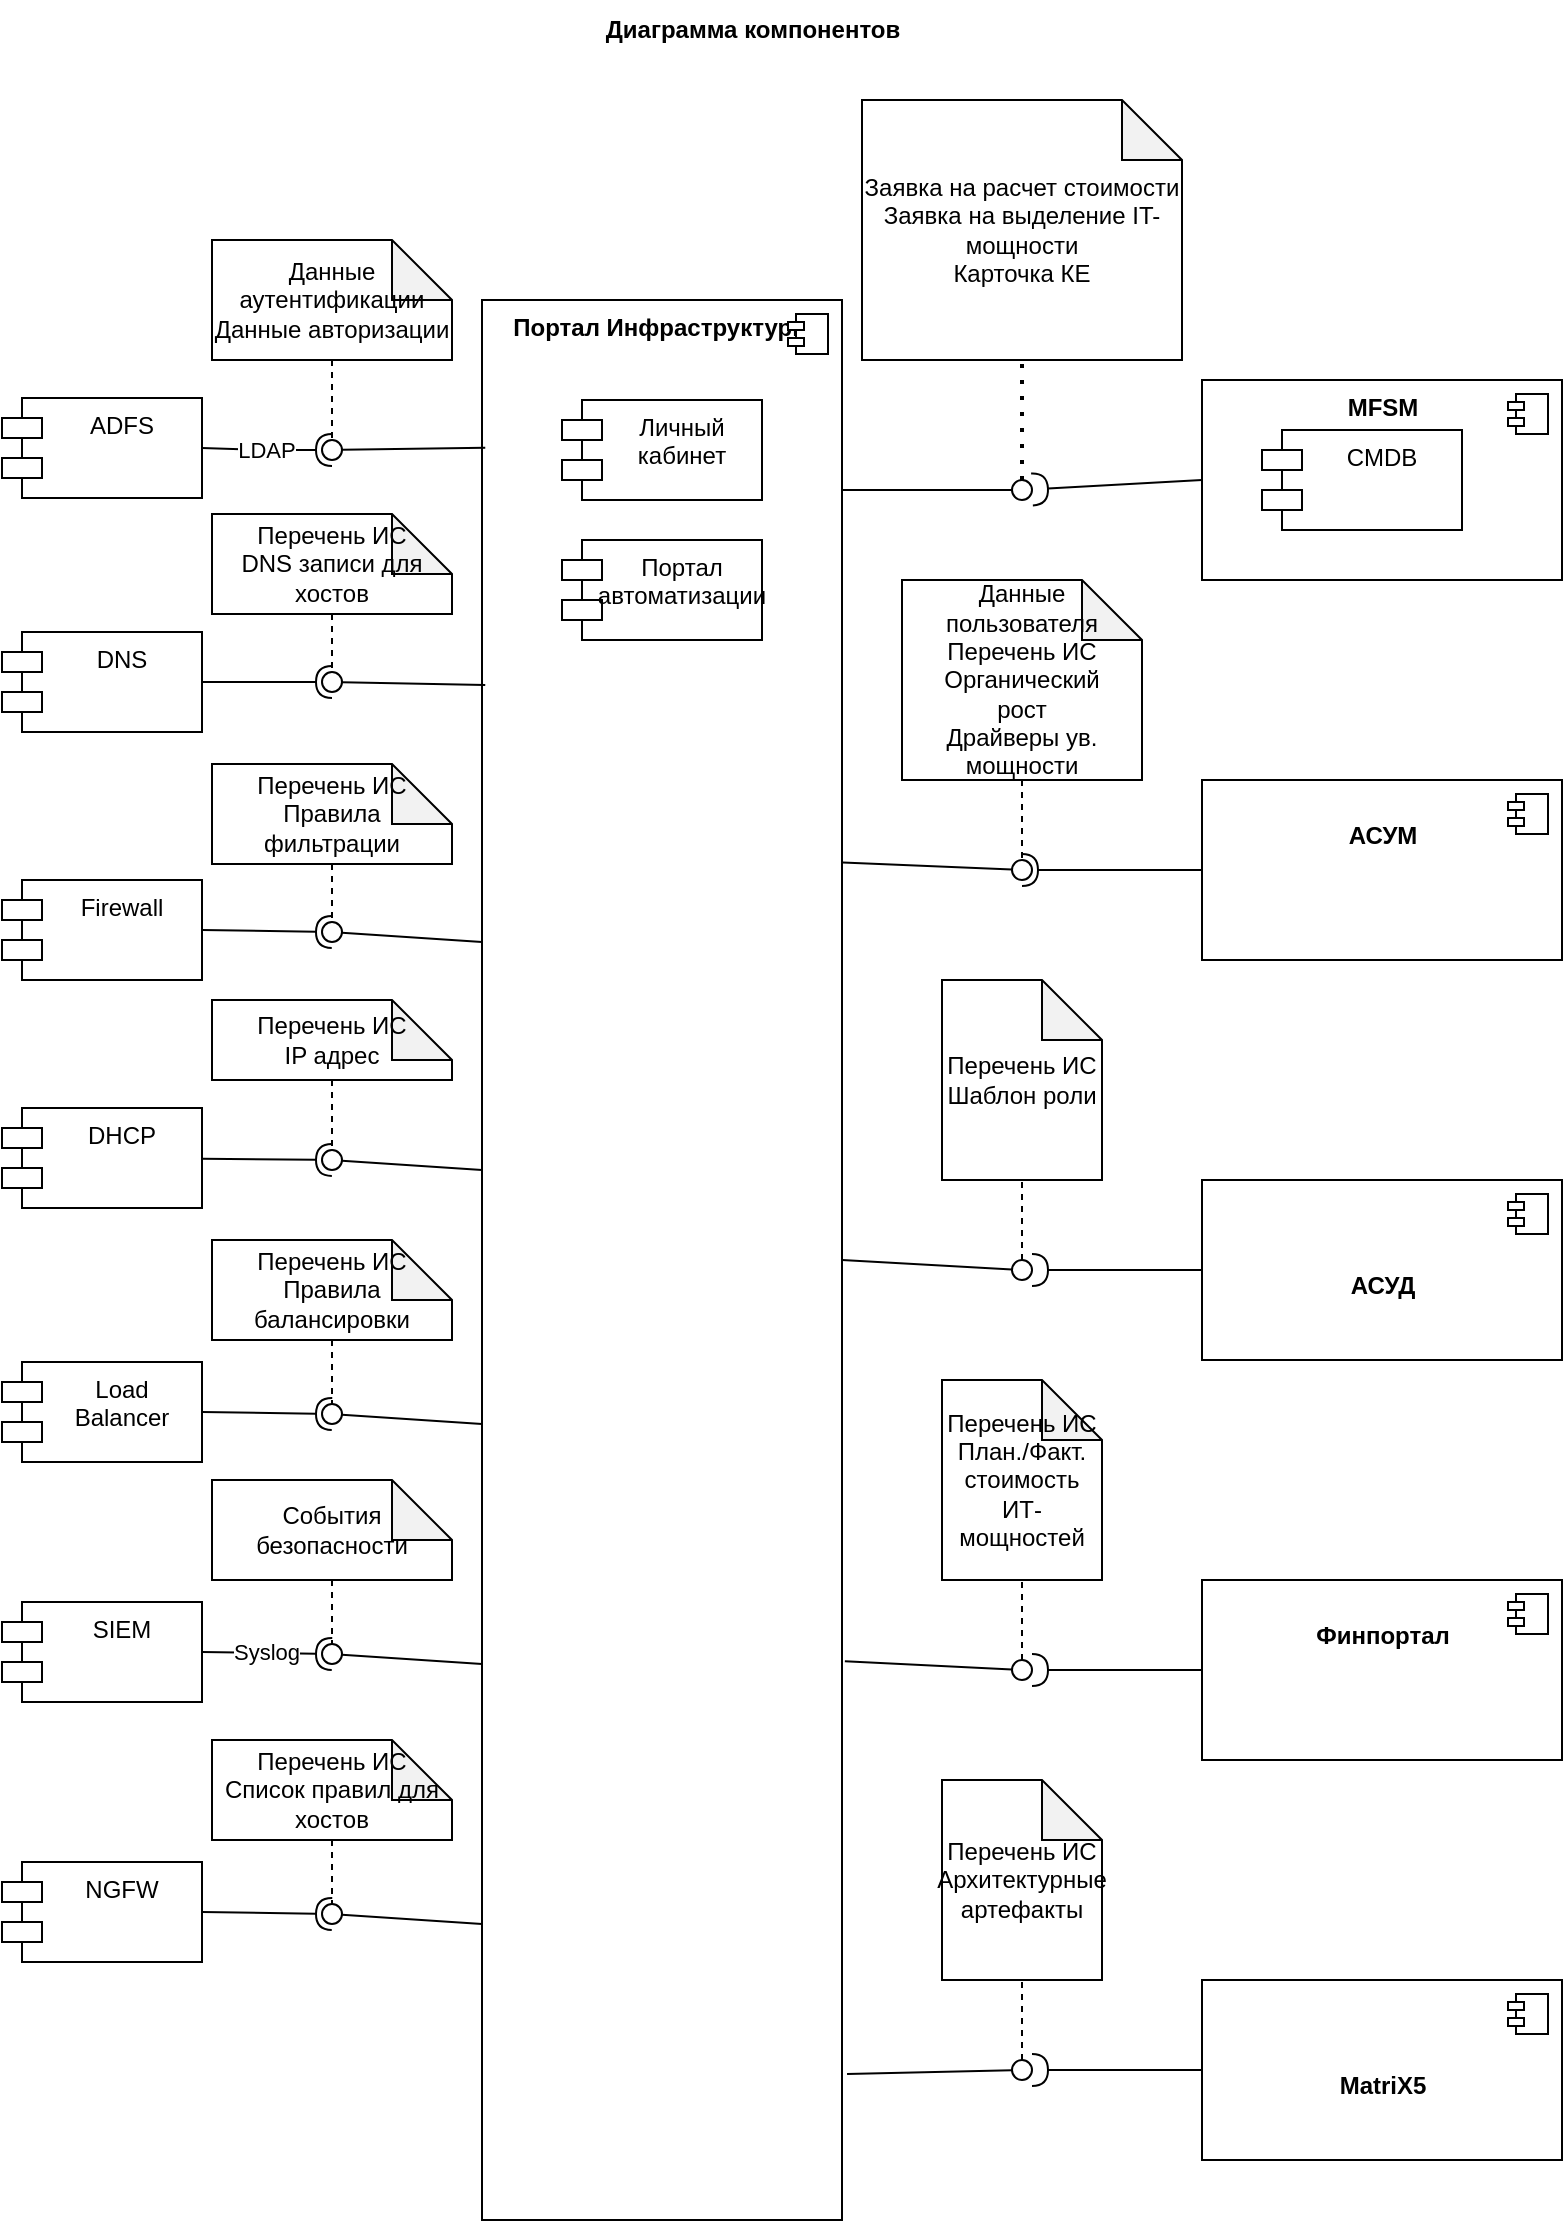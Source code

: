 <mxfile version="20.4.0" type="github">
  <diagram id="RBxNGfNoUyg8NmXb8gKQ" name="Страница 2">
    <mxGraphModel dx="1738" dy="969" grid="1" gridSize="10" guides="1" tooltips="1" connect="1" arrows="1" fold="1" page="1" pageScale="1" pageWidth="827" pageHeight="1169" math="0" shadow="0">
      <root>
        <object label="" id="0">
          <mxCell />
        </object>
        <mxCell id="1" parent="0" />
        <mxCell id="5wCDZV2-zJ8sQ3Wg2F0M-1" value="&lt;b&gt;Портал Инфраструктуры&lt;br&gt;&lt;/b&gt;" style="html=1;dropTarget=0;labelPosition=center;verticalLabelPosition=middle;align=center;verticalAlign=top;" parent="1" vertex="1">
          <mxGeometry x="260" y="150" width="180" height="960" as="geometry" />
        </mxCell>
        <mxCell id="5wCDZV2-zJ8sQ3Wg2F0M-2" value="" style="shape=module;jettyWidth=8;jettyHeight=4;" parent="5wCDZV2-zJ8sQ3Wg2F0M-1" vertex="1">
          <mxGeometry x="1" width="20" height="20" relative="1" as="geometry">
            <mxPoint x="-27" y="7" as="offset" />
          </mxGeometry>
        </mxCell>
        <mxCell id="5wCDZV2-zJ8sQ3Wg2F0M-4" value="&lt;b&gt;MFSM&lt;/b&gt;&lt;br&gt;" style="html=1;dropTarget=0;labelPosition=center;verticalLabelPosition=middle;align=center;verticalAlign=top;" parent="1" vertex="1">
          <mxGeometry x="620" y="190" width="180" height="100" as="geometry" />
        </mxCell>
        <mxCell id="5wCDZV2-zJ8sQ3Wg2F0M-5" value="" style="shape=module;jettyWidth=8;jettyHeight=4;" parent="5wCDZV2-zJ8sQ3Wg2F0M-4" vertex="1">
          <mxGeometry x="1" width="20" height="20" relative="1" as="geometry">
            <mxPoint x="-27" y="7" as="offset" />
          </mxGeometry>
        </mxCell>
        <mxCell id="5wCDZV2-zJ8sQ3Wg2F0M-8" value="CMDB" style="shape=module;align=left;spacingLeft=20;align=center;verticalAlign=top;" parent="1" vertex="1">
          <mxGeometry x="650" y="215" width="100" height="50" as="geometry" />
        </mxCell>
        <mxCell id="5wCDZV2-zJ8sQ3Wg2F0M-9" value="" style="rounded=0;orthogonalLoop=1;jettySize=auto;html=1;endArrow=none;endFill=0;sketch=0;sourcePerimeterSpacing=0;targetPerimeterSpacing=0;exitX=1.001;exitY=0.099;exitDx=0;exitDy=0;exitPerimeter=0;" parent="1" source="5wCDZV2-zJ8sQ3Wg2F0M-1" target="5wCDZV2-zJ8sQ3Wg2F0M-11" edge="1">
          <mxGeometry relative="1" as="geometry">
            <mxPoint x="530" y="265" as="sourcePoint" />
          </mxGeometry>
        </mxCell>
        <mxCell id="5wCDZV2-zJ8sQ3Wg2F0M-10" value="" style="rounded=0;orthogonalLoop=1;jettySize=auto;html=1;endArrow=halfCircle;endFill=0;endSize=6;strokeWidth=1;sketch=0;exitX=0;exitY=0.5;exitDx=0;exitDy=0;" parent="1" source="5wCDZV2-zJ8sQ3Wg2F0M-4" target="5wCDZV2-zJ8sQ3Wg2F0M-11" edge="1">
          <mxGeometry relative="1" as="geometry">
            <mxPoint x="570" y="265" as="sourcePoint" />
            <mxPoint x="560" y="205" as="targetPoint" />
          </mxGeometry>
        </mxCell>
        <mxCell id="5wCDZV2-zJ8sQ3Wg2F0M-11" value="" style="ellipse;whiteSpace=wrap;html=1;align=center;aspect=fixed;resizable=0;points=[];outlineConnect=0;sketch=0;" parent="1" vertex="1">
          <mxGeometry x="525" y="240" width="10" height="10" as="geometry" />
        </mxCell>
        <mxCell id="5wCDZV2-zJ8sQ3Wg2F0M-15" value="Личный &#xa;кабинет" style="shape=module;align=left;spacingLeft=20;align=center;verticalAlign=top;" parent="1" vertex="1">
          <mxGeometry x="300" y="200" width="100" height="50" as="geometry" />
        </mxCell>
        <mxCell id="5wCDZV2-zJ8sQ3Wg2F0M-16" value="Заявка на расчет стоимости&lt;br&gt;Заявка на выделение IT-мощности&lt;br&gt;Карточка КЕ" style="shape=note;whiteSpace=wrap;html=1;backgroundOutline=1;darkOpacity=0.05;" parent="1" vertex="1">
          <mxGeometry x="450" y="50" width="160" height="130" as="geometry" />
        </mxCell>
        <mxCell id="5wCDZV2-zJ8sQ3Wg2F0M-17" value="" style="endArrow=none;dashed=1;html=1;dashPattern=1 3;strokeWidth=2;rounded=0;entryX=0.5;entryY=1;entryDx=0;entryDy=0;entryPerimeter=0;" parent="1" source="5wCDZV2-zJ8sQ3Wg2F0M-11" target="5wCDZV2-zJ8sQ3Wg2F0M-16" edge="1">
          <mxGeometry width="50" height="50" relative="1" as="geometry">
            <mxPoint x="530" y="200" as="sourcePoint" />
            <mxPoint x="580" y="210" as="targetPoint" />
          </mxGeometry>
        </mxCell>
        <mxCell id="5wCDZV2-zJ8sQ3Wg2F0M-20" value="&lt;br&gt;&lt;b&gt;АСУМ&lt;/b&gt;" style="html=1;dropTarget=0;verticalAlign=top;" parent="1" vertex="1">
          <mxGeometry x="620" y="390" width="180" height="90" as="geometry" />
        </mxCell>
        <mxCell id="5wCDZV2-zJ8sQ3Wg2F0M-21" value="" style="shape=module;jettyWidth=8;jettyHeight=4;" parent="5wCDZV2-zJ8sQ3Wg2F0M-20" vertex="1">
          <mxGeometry x="1" width="20" height="20" relative="1" as="geometry">
            <mxPoint x="-27" y="7" as="offset" />
          </mxGeometry>
        </mxCell>
        <mxCell id="5wCDZV2-zJ8sQ3Wg2F0M-28" value="" style="rounded=0;orthogonalLoop=1;jettySize=auto;html=1;endArrow=none;endFill=0;sketch=0;sourcePerimeterSpacing=0;targetPerimeterSpacing=0;exitX=1.002;exitY=0.293;exitDx=0;exitDy=0;exitPerimeter=0;" parent="1" source="5wCDZV2-zJ8sQ3Wg2F0M-1" target="5wCDZV2-zJ8sQ3Wg2F0M-30" edge="1">
          <mxGeometry relative="1" as="geometry">
            <mxPoint x="460" y="310" as="sourcePoint" />
          </mxGeometry>
        </mxCell>
        <mxCell id="5wCDZV2-zJ8sQ3Wg2F0M-29" value="" style="rounded=0;orthogonalLoop=1;jettySize=auto;html=1;endArrow=halfCircle;endFill=0;entryX=0.5;entryY=0.5;endSize=6;strokeWidth=1;sketch=0;exitX=0;exitY=0.5;exitDx=0;exitDy=0;" parent="1" source="5wCDZV2-zJ8sQ3Wg2F0M-20" target="5wCDZV2-zJ8sQ3Wg2F0M-30" edge="1">
          <mxGeometry relative="1" as="geometry">
            <mxPoint x="590" y="315" as="sourcePoint" />
          </mxGeometry>
        </mxCell>
        <mxCell id="5wCDZV2-zJ8sQ3Wg2F0M-30" value="" style="ellipse;whiteSpace=wrap;html=1;align=center;aspect=fixed;resizable=0;points=[];outlineConnect=0;sketch=0;" parent="1" vertex="1">
          <mxGeometry x="525" y="430" width="10" height="10" as="geometry" />
        </mxCell>
        <mxCell id="5wCDZV2-zJ8sQ3Wg2F0M-31" value="Данные пользователя&lt;br&gt;Перечень ИС&lt;br&gt;Органический&lt;br&gt;рост&lt;br&gt;Драйверы ув.&lt;br&gt;мощности" style="shape=note;whiteSpace=wrap;html=1;backgroundOutline=1;darkOpacity=0.05;" parent="1" vertex="1">
          <mxGeometry x="470" y="290" width="120" height="100" as="geometry" />
        </mxCell>
        <mxCell id="5wCDZV2-zJ8sQ3Wg2F0M-32" value="" style="endArrow=none;dashed=1;html=1;rounded=0;exitX=0.5;exitY=1;exitDx=0;exitDy=0;exitPerimeter=0;" parent="1" source="5wCDZV2-zJ8sQ3Wg2F0M-31" target="5wCDZV2-zJ8sQ3Wg2F0M-30" edge="1">
          <mxGeometry width="50" height="50" relative="1" as="geometry">
            <mxPoint x="550" y="340" as="sourcePoint" />
            <mxPoint x="600" y="290" as="targetPoint" />
          </mxGeometry>
        </mxCell>
        <mxCell id="5wCDZV2-zJ8sQ3Wg2F0M-33" value="&lt;br&gt;&lt;b&gt;АСУД&lt;/b&gt;" style="html=1;dropTarget=0;" parent="1" vertex="1">
          <mxGeometry x="620" y="590" width="180" height="90" as="geometry" />
        </mxCell>
        <mxCell id="5wCDZV2-zJ8sQ3Wg2F0M-34" value="" style="shape=module;jettyWidth=8;jettyHeight=4;" parent="5wCDZV2-zJ8sQ3Wg2F0M-33" vertex="1">
          <mxGeometry x="1" width="20" height="20" relative="1" as="geometry">
            <mxPoint x="-27" y="7" as="offset" />
          </mxGeometry>
        </mxCell>
        <mxCell id="5wCDZV2-zJ8sQ3Wg2F0M-40" value="" style="rounded=0;orthogonalLoop=1;jettySize=auto;html=1;endArrow=none;endFill=0;sketch=0;sourcePerimeterSpacing=0;targetPerimeterSpacing=0;exitX=1;exitY=0.5;exitDx=0;exitDy=0;" parent="1" source="5wCDZV2-zJ8sQ3Wg2F0M-1" target="5wCDZV2-zJ8sQ3Wg2F0M-42" edge="1">
          <mxGeometry relative="1" as="geometry">
            <mxPoint x="430" y="555" as="sourcePoint" />
          </mxGeometry>
        </mxCell>
        <mxCell id="5wCDZV2-zJ8sQ3Wg2F0M-41" value="" style="rounded=0;orthogonalLoop=1;jettySize=auto;html=1;endArrow=halfCircle;endFill=0;endSize=6;strokeWidth=1;sketch=0;exitX=0;exitY=0.5;exitDx=0;exitDy=0;" parent="1" source="5wCDZV2-zJ8sQ3Wg2F0M-33" target="5wCDZV2-zJ8sQ3Wg2F0M-42" edge="1">
          <mxGeometry relative="1" as="geometry">
            <mxPoint x="570" y="540" as="sourcePoint" />
            <mxPoint x="540" y="555" as="targetPoint" />
          </mxGeometry>
        </mxCell>
        <mxCell id="5wCDZV2-zJ8sQ3Wg2F0M-42" value="" style="ellipse;whiteSpace=wrap;html=1;align=center;aspect=fixed;resizable=0;points=[];outlineConnect=0;sketch=0;" parent="1" vertex="1">
          <mxGeometry x="525" y="630" width="10" height="10" as="geometry" />
        </mxCell>
        <mxCell id="5wCDZV2-zJ8sQ3Wg2F0M-43" value="Перечень ИС&lt;br&gt;Шаблон роли" style="shape=note;whiteSpace=wrap;html=1;backgroundOutline=1;darkOpacity=0.05;" parent="1" vertex="1">
          <mxGeometry x="490" y="490" width="80" height="100" as="geometry" />
        </mxCell>
        <mxCell id="5wCDZV2-zJ8sQ3Wg2F0M-47" value="" style="endArrow=none;dashed=1;html=1;rounded=0;entryX=0.5;entryY=1;entryDx=0;entryDy=0;entryPerimeter=0;" parent="1" source="5wCDZV2-zJ8sQ3Wg2F0M-42" target="5wCDZV2-zJ8sQ3Wg2F0M-43" edge="1">
          <mxGeometry width="50" height="50" relative="1" as="geometry">
            <mxPoint x="530" y="550" as="sourcePoint" />
            <mxPoint x="480" y="530" as="targetPoint" />
          </mxGeometry>
        </mxCell>
        <mxCell id="5wCDZV2-zJ8sQ3Wg2F0M-48" value="&lt;br&gt;&lt;b&gt;Финпортал&lt;/b&gt;" style="html=1;dropTarget=0;verticalAlign=top;" parent="1" vertex="1">
          <mxGeometry x="620" y="790" width="180" height="90" as="geometry" />
        </mxCell>
        <mxCell id="5wCDZV2-zJ8sQ3Wg2F0M-49" value="" style="shape=module;jettyWidth=8;jettyHeight=4;" parent="5wCDZV2-zJ8sQ3Wg2F0M-48" vertex="1">
          <mxGeometry x="1" width="20" height="20" relative="1" as="geometry">
            <mxPoint x="-27" y="7" as="offset" />
          </mxGeometry>
        </mxCell>
        <mxCell id="5wCDZV2-zJ8sQ3Wg2F0M-50" value="" style="rounded=0;orthogonalLoop=1;jettySize=auto;html=1;endArrow=none;endFill=0;sketch=0;sourcePerimeterSpacing=0;targetPerimeterSpacing=0;exitX=1.008;exitY=0.709;exitDx=0;exitDy=0;exitPerimeter=0;" parent="1" source="5wCDZV2-zJ8sQ3Wg2F0M-1" target="5wCDZV2-zJ8sQ3Wg2F0M-52" edge="1">
          <mxGeometry relative="1" as="geometry">
            <mxPoint x="430" y="545" as="sourcePoint" />
          </mxGeometry>
        </mxCell>
        <mxCell id="5wCDZV2-zJ8sQ3Wg2F0M-51" value="" style="rounded=0;orthogonalLoop=1;jettySize=auto;html=1;endArrow=halfCircle;endFill=0;endSize=6;strokeWidth=1;sketch=0;exitX=0;exitY=0.5;exitDx=0;exitDy=0;" parent="1" source="5wCDZV2-zJ8sQ3Wg2F0M-48" target="5wCDZV2-zJ8sQ3Wg2F0M-52" edge="1">
          <mxGeometry relative="1" as="geometry">
            <mxPoint x="470" y="545" as="sourcePoint" />
            <mxPoint x="530" y="680" as="targetPoint" />
          </mxGeometry>
        </mxCell>
        <mxCell id="5wCDZV2-zJ8sQ3Wg2F0M-52" value="" style="ellipse;whiteSpace=wrap;html=1;align=center;aspect=fixed;resizable=0;points=[];outlineConnect=0;sketch=0;" parent="1" vertex="1">
          <mxGeometry x="525" y="830" width="10" height="10" as="geometry" />
        </mxCell>
        <mxCell id="5wCDZV2-zJ8sQ3Wg2F0M-53" value="Перечень ИС&lt;br&gt;План./Факт.&lt;br&gt;стоимость ИТ-мощностей" style="shape=note;whiteSpace=wrap;html=1;backgroundOutline=1;darkOpacity=0.05;" parent="1" vertex="1">
          <mxGeometry x="490" y="690" width="80" height="100" as="geometry" />
        </mxCell>
        <mxCell id="5wCDZV2-zJ8sQ3Wg2F0M-54" value="" style="endArrow=none;dashed=1;html=1;rounded=0;entryX=0.5;entryY=1;entryDx=0;entryDy=0;entryPerimeter=0;" parent="1" source="5wCDZV2-zJ8sQ3Wg2F0M-52" target="5wCDZV2-zJ8sQ3Wg2F0M-53" edge="1">
          <mxGeometry width="50" height="50" relative="1" as="geometry">
            <mxPoint x="430" y="570" as="sourcePoint" />
            <mxPoint x="480" y="520" as="targetPoint" />
          </mxGeometry>
        </mxCell>
        <mxCell id="5wCDZV2-zJ8sQ3Wg2F0M-55" value="&lt;br&gt;&lt;b&gt;MatriX5&lt;/b&gt;" style="html=1;dropTarget=0;" parent="1" vertex="1">
          <mxGeometry x="620" y="990" width="180" height="90" as="geometry" />
        </mxCell>
        <mxCell id="5wCDZV2-zJ8sQ3Wg2F0M-56" value="" style="shape=module;jettyWidth=8;jettyHeight=4;" parent="5wCDZV2-zJ8sQ3Wg2F0M-55" vertex="1">
          <mxGeometry x="1" width="20" height="20" relative="1" as="geometry">
            <mxPoint x="-27" y="7" as="offset" />
          </mxGeometry>
        </mxCell>
        <mxCell id="5wCDZV2-zJ8sQ3Wg2F0M-57" value="" style="rounded=0;orthogonalLoop=1;jettySize=auto;html=1;endArrow=none;endFill=0;sketch=0;sourcePerimeterSpacing=0;targetPerimeterSpacing=0;exitX=1.014;exitY=0.924;exitDx=0;exitDy=0;exitPerimeter=0;" parent="1" source="5wCDZV2-zJ8sQ3Wg2F0M-1" target="5wCDZV2-zJ8sQ3Wg2F0M-59" edge="1">
          <mxGeometry relative="1" as="geometry">
            <mxPoint x="430" y="785" as="sourcePoint" />
          </mxGeometry>
        </mxCell>
        <mxCell id="5wCDZV2-zJ8sQ3Wg2F0M-58" value="" style="rounded=0;orthogonalLoop=1;jettySize=auto;html=1;endArrow=halfCircle;endFill=0;endSize=6;strokeWidth=1;sketch=0;exitX=0;exitY=0.5;exitDx=0;exitDy=0;" parent="1" source="5wCDZV2-zJ8sQ3Wg2F0M-55" target="5wCDZV2-zJ8sQ3Wg2F0M-59" edge="1">
          <mxGeometry relative="1" as="geometry">
            <mxPoint x="470" y="785" as="sourcePoint" />
            <mxPoint x="540" y="875" as="targetPoint" />
          </mxGeometry>
        </mxCell>
        <mxCell id="5wCDZV2-zJ8sQ3Wg2F0M-59" value="" style="ellipse;whiteSpace=wrap;html=1;align=center;aspect=fixed;resizable=0;points=[];outlineConnect=0;sketch=0;" parent="1" vertex="1">
          <mxGeometry x="525" y="1030" width="10" height="10" as="geometry" />
        </mxCell>
        <mxCell id="5wCDZV2-zJ8sQ3Wg2F0M-61" value="Перечень ИС&lt;br&gt;Архитектурные артефакты" style="shape=note;whiteSpace=wrap;html=1;backgroundOutline=1;darkOpacity=0.05;" parent="1" vertex="1">
          <mxGeometry x="490" y="890" width="80" height="100" as="geometry" />
        </mxCell>
        <mxCell id="5wCDZV2-zJ8sQ3Wg2F0M-62" value="" style="endArrow=none;dashed=1;html=1;rounded=0;entryX=0.5;entryY=1;entryDx=0;entryDy=0;entryPerimeter=0;" parent="1" source="5wCDZV2-zJ8sQ3Wg2F0M-59" target="5wCDZV2-zJ8sQ3Wg2F0M-61" edge="1">
          <mxGeometry width="50" height="50" relative="1" as="geometry">
            <mxPoint x="450" y="730" as="sourcePoint" />
            <mxPoint x="500" y="680" as="targetPoint" />
          </mxGeometry>
        </mxCell>
        <mxCell id="Gnq0liwkqBF5pYWj6BzH-1" value="&lt;b&gt;Диаграмма компонентов&lt;/b&gt;" style="text;html=1;resizable=0;autosize=1;align=center;verticalAlign=middle;points=[];fillColor=none;strokeColor=none;rounded=0;" parent="1" vertex="1">
          <mxGeometry x="310" width="170" height="30" as="geometry" />
        </mxCell>
        <mxCell id="JGjenGz9moSJ3cuwdnmN-1" value="Портал &#xa;автоматизации" style="shape=module;align=left;spacingLeft=20;align=center;verticalAlign=top;" vertex="1" parent="1">
          <mxGeometry x="300" y="270" width="100" height="50" as="geometry" />
        </mxCell>
        <mxCell id="JGjenGz9moSJ3cuwdnmN-2" value="ADFS" style="shape=module;align=left;spacingLeft=20;align=center;verticalAlign=top;" vertex="1" parent="1">
          <mxGeometry x="20" y="199" width="100" height="50" as="geometry" />
        </mxCell>
        <mxCell id="JGjenGz9moSJ3cuwdnmN-3" value="" style="rounded=0;orthogonalLoop=1;jettySize=auto;html=1;endArrow=none;endFill=0;sketch=0;sourcePerimeterSpacing=0;targetPerimeterSpacing=0;exitX=0.009;exitY=0.077;exitDx=0;exitDy=0;exitPerimeter=0;" edge="1" target="JGjenGz9moSJ3cuwdnmN-5" parent="1" source="5wCDZV2-zJ8sQ3Wg2F0M-1">
          <mxGeometry relative="1" as="geometry">
            <mxPoint x="230" y="445" as="sourcePoint" />
          </mxGeometry>
        </mxCell>
        <mxCell id="JGjenGz9moSJ3cuwdnmN-4" value="LDAP" style="rounded=0;orthogonalLoop=1;jettySize=auto;html=1;endArrow=halfCircle;endFill=0;entryX=0.5;entryY=0.5;endSize=6;strokeWidth=1;sketch=0;exitX=1;exitY=0.5;exitDx=0;exitDy=0;" edge="1" target="JGjenGz9moSJ3cuwdnmN-5" parent="1" source="JGjenGz9moSJ3cuwdnmN-2">
          <mxGeometry relative="1" as="geometry">
            <mxPoint x="110" y="260" as="sourcePoint" />
            <Array as="points">
              <mxPoint x="150" y="225" />
            </Array>
          </mxGeometry>
        </mxCell>
        <mxCell id="JGjenGz9moSJ3cuwdnmN-5" value="" style="ellipse;whiteSpace=wrap;html=1;align=center;aspect=fixed;resizable=0;points=[];outlineConnect=0;sketch=0;" vertex="1" parent="1">
          <mxGeometry x="180" y="220" width="10" height="10" as="geometry" />
        </mxCell>
        <mxCell id="JGjenGz9moSJ3cuwdnmN-6" value="Данные аутентификации&lt;br&gt;Данные авторизации" style="shape=note;whiteSpace=wrap;html=1;backgroundOutline=1;darkOpacity=0.05;" vertex="1" parent="1">
          <mxGeometry x="125" y="120" width="120" height="60" as="geometry" />
        </mxCell>
        <mxCell id="JGjenGz9moSJ3cuwdnmN-7" value="" style="endArrow=none;dashed=1;html=1;rounded=0;exitX=0.5;exitY=1;exitDx=0;exitDy=0;exitPerimeter=0;" edge="1" parent="1" source="JGjenGz9moSJ3cuwdnmN-6" target="JGjenGz9moSJ3cuwdnmN-5">
          <mxGeometry width="50" height="50" relative="1" as="geometry">
            <mxPoint x="215" y="125" as="sourcePoint" />
            <mxPoint x="150" y="210" as="targetPoint" />
          </mxGeometry>
        </mxCell>
        <mxCell id="JGjenGz9moSJ3cuwdnmN-8" value="DNS" style="shape=module;align=left;spacingLeft=20;align=center;verticalAlign=top;" vertex="1" parent="1">
          <mxGeometry x="20" y="316" width="100" height="50" as="geometry" />
        </mxCell>
        <mxCell id="JGjenGz9moSJ3cuwdnmN-9" value="" style="rounded=0;orthogonalLoop=1;jettySize=auto;html=1;endArrow=none;endFill=0;sketch=0;sourcePerimeterSpacing=0;targetPerimeterSpacing=0;exitX=0.009;exitY=0.288;exitDx=0;exitDy=0;exitPerimeter=0;" edge="1" parent="1" target="JGjenGz9moSJ3cuwdnmN-11">
          <mxGeometry relative="1" as="geometry">
            <mxPoint x="261.62" y="342.48" as="sourcePoint" />
          </mxGeometry>
        </mxCell>
        <mxCell id="JGjenGz9moSJ3cuwdnmN-10" value="" style="rounded=0;orthogonalLoop=1;jettySize=auto;html=1;endArrow=halfCircle;endFill=0;entryX=0.5;entryY=0.5;endSize=6;strokeWidth=1;sketch=0;exitX=1;exitY=0.5;exitDx=0;exitDy=0;" edge="1" parent="1" target="JGjenGz9moSJ3cuwdnmN-11" source="JGjenGz9moSJ3cuwdnmN-8">
          <mxGeometry relative="1" as="geometry">
            <mxPoint x="130" y="376" as="sourcePoint" />
          </mxGeometry>
        </mxCell>
        <mxCell id="JGjenGz9moSJ3cuwdnmN-11" value="" style="ellipse;whiteSpace=wrap;html=1;align=center;aspect=fixed;resizable=0;points=[];outlineConnect=0;sketch=0;" vertex="1" parent="1">
          <mxGeometry x="180" y="336" width="10" height="10" as="geometry" />
        </mxCell>
        <mxCell id="JGjenGz9moSJ3cuwdnmN-12" value="Перечень ИС&lt;br&gt;DNS записи для хостов" style="shape=note;whiteSpace=wrap;html=1;backgroundOutline=1;darkOpacity=0.05;" vertex="1" parent="1">
          <mxGeometry x="125" y="257" width="120" height="50" as="geometry" />
        </mxCell>
        <mxCell id="JGjenGz9moSJ3cuwdnmN-13" value="" style="endArrow=none;dashed=1;html=1;rounded=0;exitX=0.5;exitY=1;exitDx=0;exitDy=0;exitPerimeter=0;" edge="1" parent="1" source="JGjenGz9moSJ3cuwdnmN-12" target="JGjenGz9moSJ3cuwdnmN-11">
          <mxGeometry width="50" height="50" relative="1" as="geometry">
            <mxPoint x="215" y="241" as="sourcePoint" />
            <mxPoint x="150" y="326" as="targetPoint" />
          </mxGeometry>
        </mxCell>
        <mxCell id="JGjenGz9moSJ3cuwdnmN-14" value="Firewall" style="shape=module;align=left;spacingLeft=20;align=center;verticalAlign=top;" vertex="1" parent="1">
          <mxGeometry x="20" y="440" width="100" height="50" as="geometry" />
        </mxCell>
        <mxCell id="JGjenGz9moSJ3cuwdnmN-15" value="" style="rounded=0;orthogonalLoop=1;jettySize=auto;html=1;endArrow=none;endFill=0;sketch=0;sourcePerimeterSpacing=0;targetPerimeterSpacing=0;exitX=0;exitY=0.5;exitDx=0;exitDy=0;" edge="1" parent="1" target="JGjenGz9moSJ3cuwdnmN-17">
          <mxGeometry relative="1" as="geometry">
            <mxPoint x="260" y="471" as="sourcePoint" />
          </mxGeometry>
        </mxCell>
        <mxCell id="JGjenGz9moSJ3cuwdnmN-16" value="" style="rounded=0;orthogonalLoop=1;jettySize=auto;html=1;endArrow=halfCircle;endFill=0;entryX=0.5;entryY=0.5;endSize=6;strokeWidth=1;sketch=0;exitX=1;exitY=0.5;exitDx=0;exitDy=0;" edge="1" parent="1" target="JGjenGz9moSJ3cuwdnmN-17" source="JGjenGz9moSJ3cuwdnmN-14">
          <mxGeometry relative="1" as="geometry">
            <mxPoint x="130" y="521" as="sourcePoint" />
          </mxGeometry>
        </mxCell>
        <mxCell id="JGjenGz9moSJ3cuwdnmN-17" value="" style="ellipse;whiteSpace=wrap;html=1;align=center;aspect=fixed;resizable=0;points=[];outlineConnect=0;sketch=0;" vertex="1" parent="1">
          <mxGeometry x="180" y="461" width="10" height="10" as="geometry" />
        </mxCell>
        <mxCell id="JGjenGz9moSJ3cuwdnmN-18" value="Перечень ИС&lt;br&gt;Правила фильтрации&lt;br&gt;" style="shape=note;whiteSpace=wrap;html=1;backgroundOutline=1;darkOpacity=0.05;" vertex="1" parent="1">
          <mxGeometry x="125" y="382" width="120" height="50" as="geometry" />
        </mxCell>
        <mxCell id="JGjenGz9moSJ3cuwdnmN-19" value="" style="endArrow=none;dashed=1;html=1;rounded=0;exitX=0.5;exitY=1;exitDx=0;exitDy=0;exitPerimeter=0;" edge="1" parent="1" source="JGjenGz9moSJ3cuwdnmN-18" target="JGjenGz9moSJ3cuwdnmN-17">
          <mxGeometry width="50" height="50" relative="1" as="geometry">
            <mxPoint x="215" y="366" as="sourcePoint" />
            <mxPoint x="150" y="451" as="targetPoint" />
          </mxGeometry>
        </mxCell>
        <mxCell id="JGjenGz9moSJ3cuwdnmN-25" value="DHCP" style="shape=module;align=left;spacingLeft=20;align=center;verticalAlign=top;" vertex="1" parent="1">
          <mxGeometry x="20" y="554" width="100" height="50" as="geometry" />
        </mxCell>
        <mxCell id="JGjenGz9moSJ3cuwdnmN-26" value="" style="rounded=0;orthogonalLoop=1;jettySize=auto;html=1;endArrow=none;endFill=0;sketch=0;sourcePerimeterSpacing=0;targetPerimeterSpacing=0;exitX=0;exitY=0.5;exitDx=0;exitDy=0;" edge="1" parent="1" target="JGjenGz9moSJ3cuwdnmN-28">
          <mxGeometry relative="1" as="geometry">
            <mxPoint x="260" y="585" as="sourcePoint" />
          </mxGeometry>
        </mxCell>
        <mxCell id="JGjenGz9moSJ3cuwdnmN-27" value="" style="rounded=0;orthogonalLoop=1;jettySize=auto;html=1;endArrow=halfCircle;endFill=0;entryX=0.5;entryY=0.5;endSize=6;strokeWidth=1;sketch=0;" edge="1" parent="1" source="JGjenGz9moSJ3cuwdnmN-25" target="JGjenGz9moSJ3cuwdnmN-28">
          <mxGeometry relative="1" as="geometry">
            <mxPoint x="130" y="635" as="sourcePoint" />
          </mxGeometry>
        </mxCell>
        <mxCell id="JGjenGz9moSJ3cuwdnmN-28" value="" style="ellipse;whiteSpace=wrap;html=1;align=center;aspect=fixed;resizable=0;points=[];outlineConnect=0;sketch=0;" vertex="1" parent="1">
          <mxGeometry x="180" y="575" width="10" height="10" as="geometry" />
        </mxCell>
        <mxCell id="JGjenGz9moSJ3cuwdnmN-29" value="Перечень ИС&lt;br&gt;IP адрес" style="shape=note;whiteSpace=wrap;html=1;backgroundOutline=1;darkOpacity=0.05;" vertex="1" parent="1">
          <mxGeometry x="125" y="500" width="120" height="40" as="geometry" />
        </mxCell>
        <mxCell id="JGjenGz9moSJ3cuwdnmN-30" value="" style="endArrow=none;dashed=1;html=1;rounded=0;exitX=0.5;exitY=1;exitDx=0;exitDy=0;exitPerimeter=0;" edge="1" parent="1" source="JGjenGz9moSJ3cuwdnmN-29" target="JGjenGz9moSJ3cuwdnmN-28">
          <mxGeometry width="50" height="50" relative="1" as="geometry">
            <mxPoint x="215" y="480" as="sourcePoint" />
            <mxPoint x="150" y="565" as="targetPoint" />
          </mxGeometry>
        </mxCell>
        <mxCell id="JGjenGz9moSJ3cuwdnmN-31" value="Load &#xa;Balancer" style="shape=module;align=left;spacingLeft=20;align=center;verticalAlign=top;" vertex="1" parent="1">
          <mxGeometry x="20" y="681" width="100" height="50" as="geometry" />
        </mxCell>
        <mxCell id="JGjenGz9moSJ3cuwdnmN-32" value="" style="rounded=0;orthogonalLoop=1;jettySize=auto;html=1;endArrow=none;endFill=0;sketch=0;sourcePerimeterSpacing=0;targetPerimeterSpacing=0;exitX=0;exitY=0.5;exitDx=0;exitDy=0;" edge="1" parent="1" target="JGjenGz9moSJ3cuwdnmN-34">
          <mxGeometry relative="1" as="geometry">
            <mxPoint x="260" y="712" as="sourcePoint" />
          </mxGeometry>
        </mxCell>
        <mxCell id="JGjenGz9moSJ3cuwdnmN-33" value="" style="rounded=0;orthogonalLoop=1;jettySize=auto;html=1;endArrow=halfCircle;endFill=0;entryX=0.5;entryY=0.5;endSize=6;strokeWidth=1;sketch=0;exitX=1;exitY=0.5;exitDx=0;exitDy=0;" edge="1" parent="1" source="JGjenGz9moSJ3cuwdnmN-31" target="JGjenGz9moSJ3cuwdnmN-34">
          <mxGeometry relative="1" as="geometry">
            <mxPoint x="130" y="762" as="sourcePoint" />
          </mxGeometry>
        </mxCell>
        <mxCell id="JGjenGz9moSJ3cuwdnmN-34" value="" style="ellipse;whiteSpace=wrap;html=1;align=center;aspect=fixed;resizable=0;points=[];outlineConnect=0;sketch=0;" vertex="1" parent="1">
          <mxGeometry x="180" y="702" width="10" height="10" as="geometry" />
        </mxCell>
        <mxCell id="JGjenGz9moSJ3cuwdnmN-35" value="Перечень ИС&lt;br&gt;Правила балансировки" style="shape=note;whiteSpace=wrap;html=1;backgroundOutline=1;darkOpacity=0.05;" vertex="1" parent="1">
          <mxGeometry x="125" y="620" width="120" height="50" as="geometry" />
        </mxCell>
        <mxCell id="JGjenGz9moSJ3cuwdnmN-36" value="" style="endArrow=none;dashed=1;html=1;rounded=0;exitX=0.5;exitY=1;exitDx=0;exitDy=0;exitPerimeter=0;" edge="1" parent="1" source="JGjenGz9moSJ3cuwdnmN-35" target="JGjenGz9moSJ3cuwdnmN-34">
          <mxGeometry width="50" height="50" relative="1" as="geometry">
            <mxPoint x="215" y="607" as="sourcePoint" />
            <mxPoint x="150" y="692" as="targetPoint" />
          </mxGeometry>
        </mxCell>
        <mxCell id="JGjenGz9moSJ3cuwdnmN-37" value="SIEM" style="shape=module;align=left;spacingLeft=20;align=center;verticalAlign=top;" vertex="1" parent="1">
          <mxGeometry x="20" y="801" width="100" height="50" as="geometry" />
        </mxCell>
        <mxCell id="JGjenGz9moSJ3cuwdnmN-38" value="" style="rounded=0;orthogonalLoop=1;jettySize=auto;html=1;endArrow=none;endFill=0;sketch=0;sourcePerimeterSpacing=0;targetPerimeterSpacing=0;exitX=0;exitY=0.5;exitDx=0;exitDy=0;" edge="1" parent="1" target="JGjenGz9moSJ3cuwdnmN-40">
          <mxGeometry relative="1" as="geometry">
            <mxPoint x="260" y="832" as="sourcePoint" />
          </mxGeometry>
        </mxCell>
        <mxCell id="JGjenGz9moSJ3cuwdnmN-39" value="Syslog" style="rounded=0;orthogonalLoop=1;jettySize=auto;html=1;endArrow=halfCircle;endFill=0;entryX=0.5;entryY=0.5;endSize=6;strokeWidth=1;sketch=0;exitX=1;exitY=0.5;exitDx=0;exitDy=0;" edge="1" parent="1" source="JGjenGz9moSJ3cuwdnmN-37" target="JGjenGz9moSJ3cuwdnmN-40">
          <mxGeometry relative="1" as="geometry">
            <mxPoint x="130" y="882" as="sourcePoint" />
          </mxGeometry>
        </mxCell>
        <mxCell id="JGjenGz9moSJ3cuwdnmN-40" value="" style="ellipse;whiteSpace=wrap;html=1;align=center;aspect=fixed;resizable=0;points=[];outlineConnect=0;sketch=0;" vertex="1" parent="1">
          <mxGeometry x="180" y="822" width="10" height="10" as="geometry" />
        </mxCell>
        <mxCell id="JGjenGz9moSJ3cuwdnmN-41" value="События безопасности" style="shape=note;whiteSpace=wrap;html=1;backgroundOutline=1;darkOpacity=0.05;" vertex="1" parent="1">
          <mxGeometry x="125" y="740" width="120" height="50" as="geometry" />
        </mxCell>
        <mxCell id="JGjenGz9moSJ3cuwdnmN-42" value="" style="endArrow=none;dashed=1;html=1;rounded=0;exitX=0.5;exitY=1;exitDx=0;exitDy=0;exitPerimeter=0;" edge="1" parent="1" source="JGjenGz9moSJ3cuwdnmN-41" target="JGjenGz9moSJ3cuwdnmN-40">
          <mxGeometry width="50" height="50" relative="1" as="geometry">
            <mxPoint x="215" y="727" as="sourcePoint" />
            <mxPoint x="150" y="812" as="targetPoint" />
          </mxGeometry>
        </mxCell>
        <mxCell id="JGjenGz9moSJ3cuwdnmN-46" value="NGFW" style="shape=module;align=left;spacingLeft=20;align=center;verticalAlign=top;" vertex="1" parent="1">
          <mxGeometry x="20" y="931" width="100" height="50" as="geometry" />
        </mxCell>
        <mxCell id="JGjenGz9moSJ3cuwdnmN-47" value="" style="rounded=0;orthogonalLoop=1;jettySize=auto;html=1;endArrow=none;endFill=0;sketch=0;sourcePerimeterSpacing=0;targetPerimeterSpacing=0;exitX=0;exitY=0.5;exitDx=0;exitDy=0;" edge="1" parent="1" target="JGjenGz9moSJ3cuwdnmN-49">
          <mxGeometry relative="1" as="geometry">
            <mxPoint x="260" y="962" as="sourcePoint" />
          </mxGeometry>
        </mxCell>
        <mxCell id="JGjenGz9moSJ3cuwdnmN-48" value="" style="rounded=0;orthogonalLoop=1;jettySize=auto;html=1;endArrow=halfCircle;endFill=0;entryX=0.5;entryY=0.5;endSize=6;strokeWidth=1;sketch=0;exitX=1;exitY=0.5;exitDx=0;exitDy=0;" edge="1" parent="1" source="JGjenGz9moSJ3cuwdnmN-46" target="JGjenGz9moSJ3cuwdnmN-49">
          <mxGeometry x="0.54" y="-3" relative="1" as="geometry">
            <mxPoint x="130" y="1012" as="sourcePoint" />
            <mxPoint as="offset" />
          </mxGeometry>
        </mxCell>
        <mxCell id="JGjenGz9moSJ3cuwdnmN-49" value="" style="ellipse;whiteSpace=wrap;html=1;align=center;aspect=fixed;resizable=0;points=[];outlineConnect=0;sketch=0;" vertex="1" parent="1">
          <mxGeometry x="180" y="952" width="10" height="10" as="geometry" />
        </mxCell>
        <mxCell id="JGjenGz9moSJ3cuwdnmN-50" value="Перечень ИС&lt;br&gt;Список правил для хостов" style="shape=note;whiteSpace=wrap;html=1;backgroundOutline=1;darkOpacity=0.05;" vertex="1" parent="1">
          <mxGeometry x="125" y="870" width="120" height="50" as="geometry" />
        </mxCell>
        <mxCell id="JGjenGz9moSJ3cuwdnmN-51" value="" style="endArrow=none;dashed=1;html=1;rounded=0;exitX=0.5;exitY=1;exitDx=0;exitDy=0;exitPerimeter=0;" edge="1" parent="1" source="JGjenGz9moSJ3cuwdnmN-50" target="JGjenGz9moSJ3cuwdnmN-49">
          <mxGeometry width="50" height="50" relative="1" as="geometry">
            <mxPoint x="215" y="857" as="sourcePoint" />
            <mxPoint x="150" y="942" as="targetPoint" />
          </mxGeometry>
        </mxCell>
      </root>
    </mxGraphModel>
  </diagram>
</mxfile>
